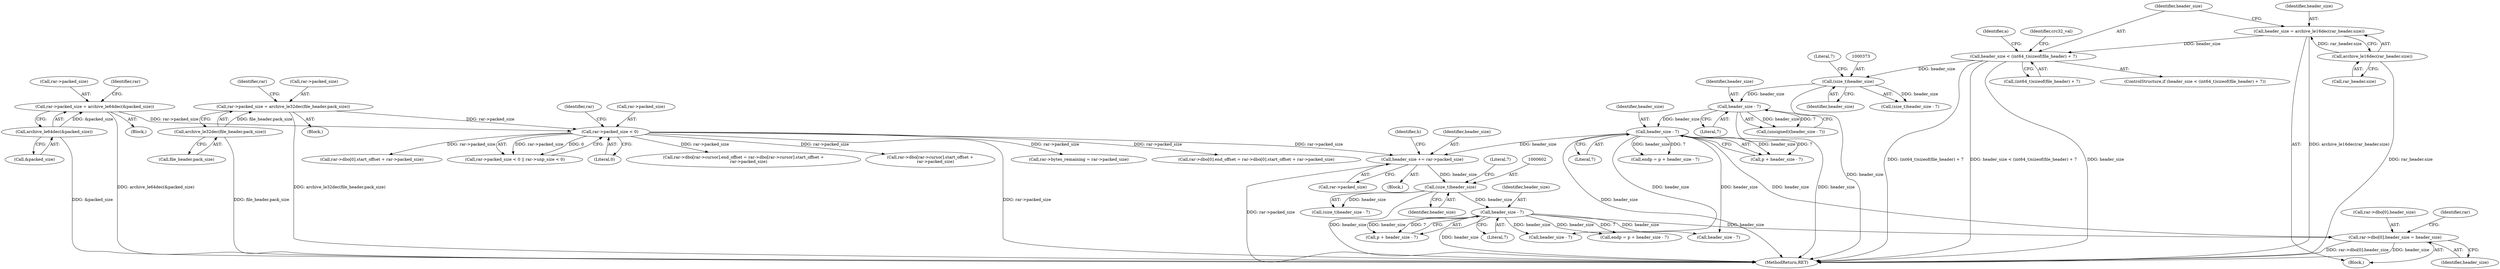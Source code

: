 digraph "0_libarchive_bfcfe6f04ed20db2504db8a254d1f40a1d84eb28_0@array" {
"1001312" [label="(Call,rar->dbo[0].header_size = header_size)"];
"1000616" [label="(Call,header_size - 7)"];
"1000601" [label="(Call,(size_t)header_size)"];
"1000589" [label="(Call,header_size += rar->packed_size)"];
"1000549" [label="(Call,rar->packed_size < 0)"];
"1000515" [label="(Call,rar->packed_size = archive_le64dec(&packed_size))"];
"1000519" [label="(Call,archive_le64dec(&packed_size))"];
"1000531" [label="(Call,rar->packed_size = archive_le32dec(file_header.pack_size))"];
"1000535" [label="(Call,archive_le32dec(file_header.pack_size))"];
"1000416" [label="(Call,header_size - 7)"];
"1000387" [label="(Call,header_size - 7)"];
"1000372" [label="(Call,(size_t)header_size)"];
"1000223" [label="(Call,header_size < (int64_t)sizeof(file_header) + 7)"];
"1000216" [label="(Call,header_size = archive_le16dec(rar_header.size))"];
"1000218" [label="(Call,archive_le16dec(rar_header.size))"];
"1000121" [label="(Block,)"];
"1000519" [label="(Call,archive_le64dec(&packed_size))"];
"1000600" [label="(Call,(size_t)header_size - 7)"];
"1001312" [label="(Call,rar->dbo[0].header_size = header_size)"];
"1000597" [label="(Identifier,h)"];
"1000616" [label="(Call,header_size - 7)"];
"1000414" [label="(Call,p + header_size - 7)"];
"1000590" [label="(Identifier,header_size)"];
"1000223" [label="(Call,header_size < (int64_t)sizeof(file_header) + 7)"];
"1001754" [label="(MethodReturn,RET)"];
"1000520" [label="(Call,&packed_size)"];
"1001313" [label="(Call,rar->dbo[0].header_size)"];
"1000556" [label="(Identifier,rar)"];
"1000617" [label="(Identifier,header_size)"];
"1000541" [label="(Identifier,rar)"];
"1000418" [label="(Literal,7)"];
"1000569" [label="(Call,rar->bytes_remaining = rar->packed_size)"];
"1000225" [label="(Call,(int64_t)sizeof(file_header) + 7)"];
"1000216" [label="(Call,header_size = archive_le16dec(rar_header.size))"];
"1001103" [label="(Call,header_size - 7)"];
"1000589" [label="(Call,header_size += rar->packed_size)"];
"1001425" [label="(Call,rar->dbo[0].end_offset = rar->dbo[0].start_offset + rar->packed_size)"];
"1001320" [label="(Identifier,header_size)"];
"1000516" [label="(Call,rar->packed_size)"];
"1000535" [label="(Call,archive_le32dec(file_header.pack_size))"];
"1000604" [label="(Literal,7)"];
"1000372" [label="(Call,(size_t)header_size)"];
"1000219" [label="(Call,rar_header.size)"];
"1000536" [label="(Call,file_header.pack_size)"];
"1000218" [label="(Call,archive_le16dec(rar_header.size))"];
"1000553" [label="(Literal,0)"];
"1000412" [label="(Call,endp = p + header_size - 7)"];
"1000515" [label="(Call,rar->packed_size = archive_le64dec(&packed_size))"];
"1001433" [label="(Call,rar->dbo[0].start_offset + rar->packed_size)"];
"1000550" [label="(Call,rar->packed_size)"];
"1000580" [label="(Block,)"];
"1000532" [label="(Call,rar->packed_size)"];
"1000371" [label="(Call,(size_t)header_size - 7)"];
"1001409" [label="(Call,header_size - 7)"];
"1000375" [label="(Literal,7)"];
"1000235" [label="(Identifier,a)"];
"1000603" [label="(Identifier,header_size)"];
"1000524" [label="(Identifier,rar)"];
"1000242" [label="(Identifier,crc32_val)"];
"1000417" [label="(Identifier,header_size)"];
"1000548" [label="(Call,rar->packed_size < 0 || rar->unp_size < 0)"];
"1000388" [label="(Identifier,header_size)"];
"1000531" [label="(Call,rar->packed_size = archive_le32dec(file_header.pack_size))"];
"1001216" [label="(Call,rar->dbo[rar->cursor].end_offset = rar->dbo[rar->cursor].start_offset +\n        rar->packed_size)"];
"1000618" [label="(Literal,7)"];
"1000591" [label="(Call,rar->packed_size)"];
"1000374" [label="(Identifier,header_size)"];
"1000217" [label="(Identifier,header_size)"];
"1000224" [label="(Identifier,header_size)"];
"1001226" [label="(Call,rar->dbo[rar->cursor].start_offset +\n        rar->packed_size)"];
"1000387" [label="(Call,header_size - 7)"];
"1001325" [label="(Identifier,rar)"];
"1000549" [label="(Call,rar->packed_size < 0)"];
"1000601" [label="(Call,(size_t)header_size)"];
"1000530" [label="(Block,)"];
"1000484" [label="(Block,)"];
"1000385" [label="(Call,(unsigned)(header_size - 7))"];
"1000612" [label="(Call,endp = p + header_size - 7)"];
"1000389" [label="(Literal,7)"];
"1000222" [label="(ControlStructure,if (header_size < (int64_t)sizeof(file_header) + 7))"];
"1000416" [label="(Call,header_size - 7)"];
"1000614" [label="(Call,p + header_size - 7)"];
"1001312" -> "1000121"  [label="AST: "];
"1001312" -> "1001320"  [label="CFG: "];
"1001313" -> "1001312"  [label="AST: "];
"1001320" -> "1001312"  [label="AST: "];
"1001325" -> "1001312"  [label="CFG: "];
"1001312" -> "1001754"  [label="DDG: rar->dbo[0].header_size"];
"1001312" -> "1001754"  [label="DDG: header_size"];
"1000616" -> "1001312"  [label="DDG: header_size"];
"1000416" -> "1001312"  [label="DDG: header_size"];
"1000616" -> "1000614"  [label="AST: "];
"1000616" -> "1000618"  [label="CFG: "];
"1000617" -> "1000616"  [label="AST: "];
"1000618" -> "1000616"  [label="AST: "];
"1000614" -> "1000616"  [label="CFG: "];
"1000616" -> "1001754"  [label="DDG: header_size"];
"1000616" -> "1000612"  [label="DDG: header_size"];
"1000616" -> "1000612"  [label="DDG: 7"];
"1000616" -> "1000614"  [label="DDG: header_size"];
"1000616" -> "1000614"  [label="DDG: 7"];
"1000601" -> "1000616"  [label="DDG: header_size"];
"1000616" -> "1001103"  [label="DDG: header_size"];
"1000616" -> "1001409"  [label="DDG: header_size"];
"1000601" -> "1000600"  [label="AST: "];
"1000601" -> "1000603"  [label="CFG: "];
"1000602" -> "1000601"  [label="AST: "];
"1000603" -> "1000601"  [label="AST: "];
"1000604" -> "1000601"  [label="CFG: "];
"1000601" -> "1001754"  [label="DDG: header_size"];
"1000601" -> "1000600"  [label="DDG: header_size"];
"1000589" -> "1000601"  [label="DDG: header_size"];
"1000589" -> "1000580"  [label="AST: "];
"1000589" -> "1000591"  [label="CFG: "];
"1000590" -> "1000589"  [label="AST: "];
"1000591" -> "1000589"  [label="AST: "];
"1000597" -> "1000589"  [label="CFG: "];
"1000589" -> "1001754"  [label="DDG: rar->packed_size"];
"1000549" -> "1000589"  [label="DDG: rar->packed_size"];
"1000416" -> "1000589"  [label="DDG: header_size"];
"1000549" -> "1000548"  [label="AST: "];
"1000549" -> "1000553"  [label="CFG: "];
"1000550" -> "1000549"  [label="AST: "];
"1000553" -> "1000549"  [label="AST: "];
"1000556" -> "1000549"  [label="CFG: "];
"1000548" -> "1000549"  [label="CFG: "];
"1000549" -> "1001754"  [label="DDG: rar->packed_size"];
"1000549" -> "1000548"  [label="DDG: rar->packed_size"];
"1000549" -> "1000548"  [label="DDG: 0"];
"1000515" -> "1000549"  [label="DDG: rar->packed_size"];
"1000531" -> "1000549"  [label="DDG: rar->packed_size"];
"1000549" -> "1000569"  [label="DDG: rar->packed_size"];
"1000549" -> "1001216"  [label="DDG: rar->packed_size"];
"1000549" -> "1001226"  [label="DDG: rar->packed_size"];
"1000549" -> "1001425"  [label="DDG: rar->packed_size"];
"1000549" -> "1001433"  [label="DDG: rar->packed_size"];
"1000515" -> "1000484"  [label="AST: "];
"1000515" -> "1000519"  [label="CFG: "];
"1000516" -> "1000515"  [label="AST: "];
"1000519" -> "1000515"  [label="AST: "];
"1000524" -> "1000515"  [label="CFG: "];
"1000515" -> "1001754"  [label="DDG: archive_le64dec(&packed_size)"];
"1000519" -> "1000515"  [label="DDG: &packed_size"];
"1000519" -> "1000520"  [label="CFG: "];
"1000520" -> "1000519"  [label="AST: "];
"1000519" -> "1001754"  [label="DDG: &packed_size"];
"1000531" -> "1000530"  [label="AST: "];
"1000531" -> "1000535"  [label="CFG: "];
"1000532" -> "1000531"  [label="AST: "];
"1000535" -> "1000531"  [label="AST: "];
"1000541" -> "1000531"  [label="CFG: "];
"1000531" -> "1001754"  [label="DDG: archive_le32dec(file_header.pack_size)"];
"1000535" -> "1000531"  [label="DDG: file_header.pack_size"];
"1000535" -> "1000536"  [label="CFG: "];
"1000536" -> "1000535"  [label="AST: "];
"1000535" -> "1001754"  [label="DDG: file_header.pack_size"];
"1000416" -> "1000414"  [label="AST: "];
"1000416" -> "1000418"  [label="CFG: "];
"1000417" -> "1000416"  [label="AST: "];
"1000418" -> "1000416"  [label="AST: "];
"1000414" -> "1000416"  [label="CFG: "];
"1000416" -> "1001754"  [label="DDG: header_size"];
"1000416" -> "1000412"  [label="DDG: header_size"];
"1000416" -> "1000412"  [label="DDG: 7"];
"1000416" -> "1000414"  [label="DDG: header_size"];
"1000416" -> "1000414"  [label="DDG: 7"];
"1000387" -> "1000416"  [label="DDG: header_size"];
"1000416" -> "1001103"  [label="DDG: header_size"];
"1000416" -> "1001409"  [label="DDG: header_size"];
"1000387" -> "1000385"  [label="AST: "];
"1000387" -> "1000389"  [label="CFG: "];
"1000388" -> "1000387"  [label="AST: "];
"1000389" -> "1000387"  [label="AST: "];
"1000385" -> "1000387"  [label="CFG: "];
"1000387" -> "1001754"  [label="DDG: header_size"];
"1000387" -> "1000385"  [label="DDG: header_size"];
"1000387" -> "1000385"  [label="DDG: 7"];
"1000372" -> "1000387"  [label="DDG: header_size"];
"1000372" -> "1000371"  [label="AST: "];
"1000372" -> "1000374"  [label="CFG: "];
"1000373" -> "1000372"  [label="AST: "];
"1000374" -> "1000372"  [label="AST: "];
"1000375" -> "1000372"  [label="CFG: "];
"1000372" -> "1001754"  [label="DDG: header_size"];
"1000372" -> "1000371"  [label="DDG: header_size"];
"1000223" -> "1000372"  [label="DDG: header_size"];
"1000223" -> "1000222"  [label="AST: "];
"1000223" -> "1000225"  [label="CFG: "];
"1000224" -> "1000223"  [label="AST: "];
"1000225" -> "1000223"  [label="AST: "];
"1000235" -> "1000223"  [label="CFG: "];
"1000242" -> "1000223"  [label="CFG: "];
"1000223" -> "1001754"  [label="DDG: (int64_t)sizeof(file_header) + 7"];
"1000223" -> "1001754"  [label="DDG: header_size < (int64_t)sizeof(file_header) + 7"];
"1000223" -> "1001754"  [label="DDG: header_size"];
"1000216" -> "1000223"  [label="DDG: header_size"];
"1000216" -> "1000121"  [label="AST: "];
"1000216" -> "1000218"  [label="CFG: "];
"1000217" -> "1000216"  [label="AST: "];
"1000218" -> "1000216"  [label="AST: "];
"1000224" -> "1000216"  [label="CFG: "];
"1000216" -> "1001754"  [label="DDG: archive_le16dec(rar_header.size)"];
"1000218" -> "1000216"  [label="DDG: rar_header.size"];
"1000218" -> "1000219"  [label="CFG: "];
"1000219" -> "1000218"  [label="AST: "];
"1000218" -> "1001754"  [label="DDG: rar_header.size"];
}
